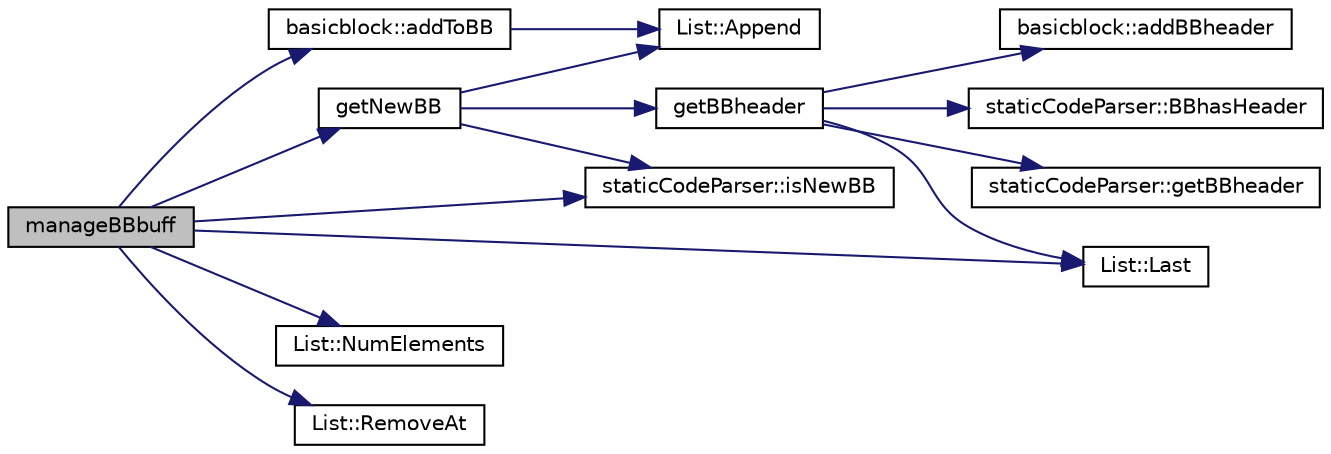 digraph G
{
  edge [fontname="Helvetica",fontsize="10",labelfontname="Helvetica",labelfontsize="10"];
  node [fontname="Helvetica",fontsize="10",shape=record];
  rankdir=LR;
  Node1 [label="manageBBbuff",height=0.2,width=0.4,color="black", fillcolor="grey75", style="filled" fontcolor="black"];
  Node1 -> Node2 [color="midnightblue",fontsize="10",style="solid",fontname="Helvetica"];
  Node2 [label="basicblock::addToBB",height=0.2,width=0.4,color="black", fillcolor="white", style="filled",URL="$classbasicblock.html#ad7aa6001155731e9af6347220d48d702"];
  Node2 -> Node3 [color="midnightblue",fontsize="10",style="solid",fontname="Helvetica"];
  Node3 [label="List::Append",height=0.2,width=0.4,color="black", fillcolor="white", style="filled",URL="$classList.html#a473190098e38206d0125b0737245e613"];
  Node1 -> Node4 [color="midnightblue",fontsize="10",style="solid",fontname="Helvetica"];
  Node4 [label="getNewBB",height=0.2,width=0.4,color="black", fillcolor="white", style="filled",URL="$pars_8cpp.html#a85c4fe92fc339f576e3bec066fc7cefc"];
  Node4 -> Node3 [color="midnightblue",fontsize="10",style="solid",fontname="Helvetica"];
  Node4 -> Node5 [color="midnightblue",fontsize="10",style="solid",fontname="Helvetica"];
  Node5 [label="getBBheader",height=0.2,width=0.4,color="black", fillcolor="white", style="filled",URL="$pars_8cpp.html#ac1488590ca5d1f74327b23f8180cdfa7"];
  Node5 -> Node6 [color="midnightblue",fontsize="10",style="solid",fontname="Helvetica"];
  Node6 [label="basicblock::addBBheader",height=0.2,width=0.4,color="black", fillcolor="white", style="filled",URL="$classbasicblock.html#ac2bbc450fee2f47da180fe67b515ace3"];
  Node5 -> Node7 [color="midnightblue",fontsize="10",style="solid",fontname="Helvetica"];
  Node7 [label="staticCodeParser::BBhasHeader",height=0.2,width=0.4,color="black", fillcolor="white", style="filled",URL="$classstaticCodeParser.html#aa26ce7946cda25e79e4e3c1562f426ee"];
  Node5 -> Node8 [color="midnightblue",fontsize="10",style="solid",fontname="Helvetica"];
  Node8 [label="staticCodeParser::getBBheader",height=0.2,width=0.4,color="black", fillcolor="white", style="filled",URL="$classstaticCodeParser.html#a9041ba47fb240605dbffac8546931d19"];
  Node5 -> Node9 [color="midnightblue",fontsize="10",style="solid",fontname="Helvetica"];
  Node9 [label="List::Last",height=0.2,width=0.4,color="black", fillcolor="white", style="filled",URL="$classList.html#a6d48ac6d8dc07d30d726298dd60b5b03"];
  Node4 -> Node10 [color="midnightblue",fontsize="10",style="solid",fontname="Helvetica"];
  Node10 [label="staticCodeParser::isNewBB",height=0.2,width=0.4,color="black", fillcolor="white", style="filled",URL="$classstaticCodeParser.html#a8faa5c05cefb98fbcee6b160392c0756"];
  Node1 -> Node10 [color="midnightblue",fontsize="10",style="solid",fontname="Helvetica"];
  Node1 -> Node9 [color="midnightblue",fontsize="10",style="solid",fontname="Helvetica"];
  Node1 -> Node11 [color="midnightblue",fontsize="10",style="solid",fontname="Helvetica"];
  Node11 [label="List::NumElements",height=0.2,width=0.4,color="black", fillcolor="white", style="filled",URL="$classList.html#ac2e9d50f703b01bf643fa6ce50837c26"];
  Node1 -> Node12 [color="midnightblue",fontsize="10",style="solid",fontname="Helvetica"];
  Node12 [label="List::RemoveAt",height=0.2,width=0.4,color="black", fillcolor="white", style="filled",URL="$classList.html#af17f72d263f90d53ea8501b5b1853470"];
}
